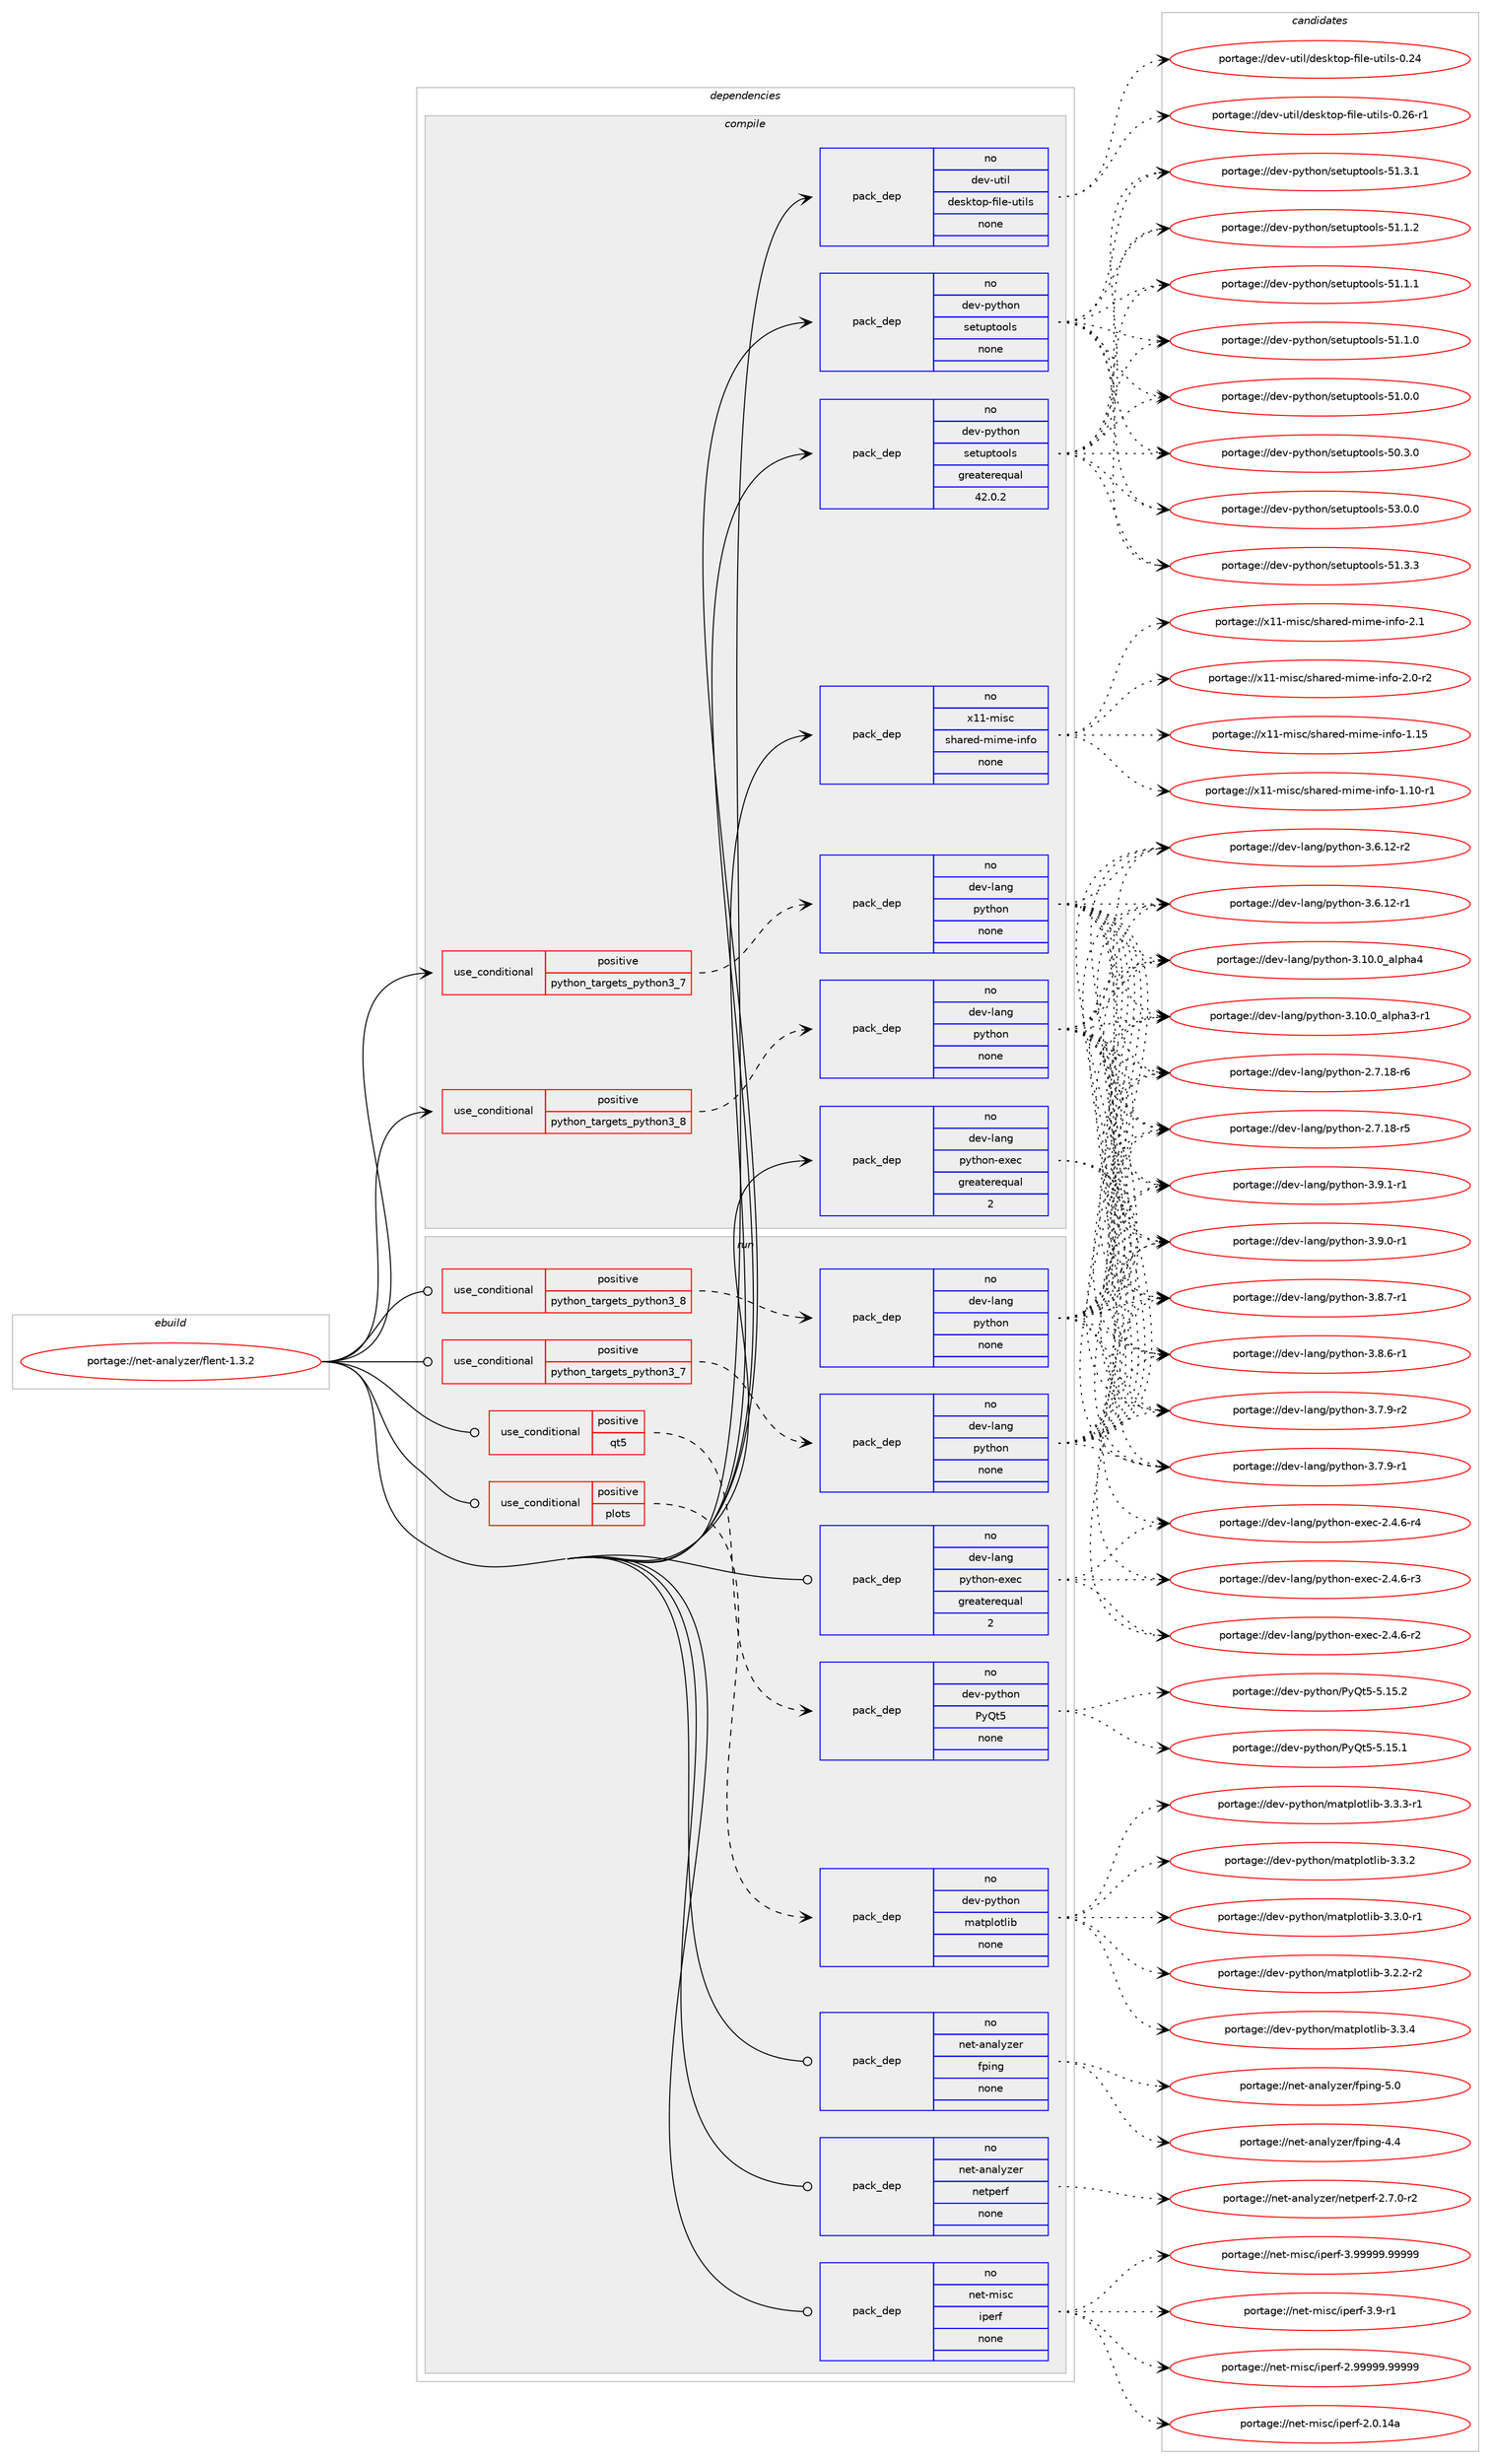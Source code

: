 digraph prolog {

# *************
# Graph options
# *************

newrank=true;
concentrate=true;
compound=true;
graph [rankdir=LR,fontname=Helvetica,fontsize=10,ranksep=1.5];#, ranksep=2.5, nodesep=0.2];
edge  [arrowhead=vee];
node  [fontname=Helvetica,fontsize=10];

# **********
# The ebuild
# **********

subgraph cluster_leftcol {
color=gray;
rank=same;
label=<<i>ebuild</i>>;
id [label="portage://net-analyzer/flent-1.3.2", color=red, width=4, href="../net-analyzer/flent-1.3.2.svg"];
}

# ****************
# The dependencies
# ****************

subgraph cluster_midcol {
color=gray;
label=<<i>dependencies</i>>;
subgraph cluster_compile {
fillcolor="#eeeeee";
style=filled;
label=<<i>compile</i>>;
subgraph cond10091 {
dependency32656 [label=<<TABLE BORDER="0" CELLBORDER="1" CELLSPACING="0" CELLPADDING="4"><TR><TD ROWSPAN="3" CELLPADDING="10">use_conditional</TD></TR><TR><TD>positive</TD></TR><TR><TD>python_targets_python3_7</TD></TR></TABLE>>, shape=none, color=red];
subgraph pack22283 {
dependency32657 [label=<<TABLE BORDER="0" CELLBORDER="1" CELLSPACING="0" CELLPADDING="4" WIDTH="220"><TR><TD ROWSPAN="6" CELLPADDING="30">pack_dep</TD></TR><TR><TD WIDTH="110">no</TD></TR><TR><TD>dev-lang</TD></TR><TR><TD>python</TD></TR><TR><TD>none</TD></TR><TR><TD></TD></TR></TABLE>>, shape=none, color=blue];
}
dependency32656:e -> dependency32657:w [weight=20,style="dashed",arrowhead="vee"];
}
id:e -> dependency32656:w [weight=20,style="solid",arrowhead="vee"];
subgraph cond10092 {
dependency32658 [label=<<TABLE BORDER="0" CELLBORDER="1" CELLSPACING="0" CELLPADDING="4"><TR><TD ROWSPAN="3" CELLPADDING="10">use_conditional</TD></TR><TR><TD>positive</TD></TR><TR><TD>python_targets_python3_8</TD></TR></TABLE>>, shape=none, color=red];
subgraph pack22284 {
dependency32659 [label=<<TABLE BORDER="0" CELLBORDER="1" CELLSPACING="0" CELLPADDING="4" WIDTH="220"><TR><TD ROWSPAN="6" CELLPADDING="30">pack_dep</TD></TR><TR><TD WIDTH="110">no</TD></TR><TR><TD>dev-lang</TD></TR><TR><TD>python</TD></TR><TR><TD>none</TD></TR><TR><TD></TD></TR></TABLE>>, shape=none, color=blue];
}
dependency32658:e -> dependency32659:w [weight=20,style="dashed",arrowhead="vee"];
}
id:e -> dependency32658:w [weight=20,style="solid",arrowhead="vee"];
subgraph pack22285 {
dependency32660 [label=<<TABLE BORDER="0" CELLBORDER="1" CELLSPACING="0" CELLPADDING="4" WIDTH="220"><TR><TD ROWSPAN="6" CELLPADDING="30">pack_dep</TD></TR><TR><TD WIDTH="110">no</TD></TR><TR><TD>dev-lang</TD></TR><TR><TD>python-exec</TD></TR><TR><TD>greaterequal</TD></TR><TR><TD>2</TD></TR></TABLE>>, shape=none, color=blue];
}
id:e -> dependency32660:w [weight=20,style="solid",arrowhead="vee"];
subgraph pack22286 {
dependency32661 [label=<<TABLE BORDER="0" CELLBORDER="1" CELLSPACING="0" CELLPADDING="4" WIDTH="220"><TR><TD ROWSPAN="6" CELLPADDING="30">pack_dep</TD></TR><TR><TD WIDTH="110">no</TD></TR><TR><TD>dev-python</TD></TR><TR><TD>setuptools</TD></TR><TR><TD>greaterequal</TD></TR><TR><TD>42.0.2</TD></TR></TABLE>>, shape=none, color=blue];
}
id:e -> dependency32661:w [weight=20,style="solid",arrowhead="vee"];
subgraph pack22287 {
dependency32662 [label=<<TABLE BORDER="0" CELLBORDER="1" CELLSPACING="0" CELLPADDING="4" WIDTH="220"><TR><TD ROWSPAN="6" CELLPADDING="30">pack_dep</TD></TR><TR><TD WIDTH="110">no</TD></TR><TR><TD>dev-python</TD></TR><TR><TD>setuptools</TD></TR><TR><TD>none</TD></TR><TR><TD></TD></TR></TABLE>>, shape=none, color=blue];
}
id:e -> dependency32662:w [weight=20,style="solid",arrowhead="vee"];
subgraph pack22288 {
dependency32663 [label=<<TABLE BORDER="0" CELLBORDER="1" CELLSPACING="0" CELLPADDING="4" WIDTH="220"><TR><TD ROWSPAN="6" CELLPADDING="30">pack_dep</TD></TR><TR><TD WIDTH="110">no</TD></TR><TR><TD>dev-util</TD></TR><TR><TD>desktop-file-utils</TD></TR><TR><TD>none</TD></TR><TR><TD></TD></TR></TABLE>>, shape=none, color=blue];
}
id:e -> dependency32663:w [weight=20,style="solid",arrowhead="vee"];
subgraph pack22289 {
dependency32664 [label=<<TABLE BORDER="0" CELLBORDER="1" CELLSPACING="0" CELLPADDING="4" WIDTH="220"><TR><TD ROWSPAN="6" CELLPADDING="30">pack_dep</TD></TR><TR><TD WIDTH="110">no</TD></TR><TR><TD>x11-misc</TD></TR><TR><TD>shared-mime-info</TD></TR><TR><TD>none</TD></TR><TR><TD></TD></TR></TABLE>>, shape=none, color=blue];
}
id:e -> dependency32664:w [weight=20,style="solid",arrowhead="vee"];
}
subgraph cluster_compileandrun {
fillcolor="#eeeeee";
style=filled;
label=<<i>compile and run</i>>;
}
subgraph cluster_run {
fillcolor="#eeeeee";
style=filled;
label=<<i>run</i>>;
subgraph cond10093 {
dependency32665 [label=<<TABLE BORDER="0" CELLBORDER="1" CELLSPACING="0" CELLPADDING="4"><TR><TD ROWSPAN="3" CELLPADDING="10">use_conditional</TD></TR><TR><TD>positive</TD></TR><TR><TD>plots</TD></TR></TABLE>>, shape=none, color=red];
subgraph pack22290 {
dependency32666 [label=<<TABLE BORDER="0" CELLBORDER="1" CELLSPACING="0" CELLPADDING="4" WIDTH="220"><TR><TD ROWSPAN="6" CELLPADDING="30">pack_dep</TD></TR><TR><TD WIDTH="110">no</TD></TR><TR><TD>dev-python</TD></TR><TR><TD>matplotlib</TD></TR><TR><TD>none</TD></TR><TR><TD></TD></TR></TABLE>>, shape=none, color=blue];
}
dependency32665:e -> dependency32666:w [weight=20,style="dashed",arrowhead="vee"];
}
id:e -> dependency32665:w [weight=20,style="solid",arrowhead="odot"];
subgraph cond10094 {
dependency32667 [label=<<TABLE BORDER="0" CELLBORDER="1" CELLSPACING="0" CELLPADDING="4"><TR><TD ROWSPAN="3" CELLPADDING="10">use_conditional</TD></TR><TR><TD>positive</TD></TR><TR><TD>python_targets_python3_7</TD></TR></TABLE>>, shape=none, color=red];
subgraph pack22291 {
dependency32668 [label=<<TABLE BORDER="0" CELLBORDER="1" CELLSPACING="0" CELLPADDING="4" WIDTH="220"><TR><TD ROWSPAN="6" CELLPADDING="30">pack_dep</TD></TR><TR><TD WIDTH="110">no</TD></TR><TR><TD>dev-lang</TD></TR><TR><TD>python</TD></TR><TR><TD>none</TD></TR><TR><TD></TD></TR></TABLE>>, shape=none, color=blue];
}
dependency32667:e -> dependency32668:w [weight=20,style="dashed",arrowhead="vee"];
}
id:e -> dependency32667:w [weight=20,style="solid",arrowhead="odot"];
subgraph cond10095 {
dependency32669 [label=<<TABLE BORDER="0" CELLBORDER="1" CELLSPACING="0" CELLPADDING="4"><TR><TD ROWSPAN="3" CELLPADDING="10">use_conditional</TD></TR><TR><TD>positive</TD></TR><TR><TD>python_targets_python3_8</TD></TR></TABLE>>, shape=none, color=red];
subgraph pack22292 {
dependency32670 [label=<<TABLE BORDER="0" CELLBORDER="1" CELLSPACING="0" CELLPADDING="4" WIDTH="220"><TR><TD ROWSPAN="6" CELLPADDING="30">pack_dep</TD></TR><TR><TD WIDTH="110">no</TD></TR><TR><TD>dev-lang</TD></TR><TR><TD>python</TD></TR><TR><TD>none</TD></TR><TR><TD></TD></TR></TABLE>>, shape=none, color=blue];
}
dependency32669:e -> dependency32670:w [weight=20,style="dashed",arrowhead="vee"];
}
id:e -> dependency32669:w [weight=20,style="solid",arrowhead="odot"];
subgraph cond10096 {
dependency32671 [label=<<TABLE BORDER="0" CELLBORDER="1" CELLSPACING="0" CELLPADDING="4"><TR><TD ROWSPAN="3" CELLPADDING="10">use_conditional</TD></TR><TR><TD>positive</TD></TR><TR><TD>qt5</TD></TR></TABLE>>, shape=none, color=red];
subgraph pack22293 {
dependency32672 [label=<<TABLE BORDER="0" CELLBORDER="1" CELLSPACING="0" CELLPADDING="4" WIDTH="220"><TR><TD ROWSPAN="6" CELLPADDING="30">pack_dep</TD></TR><TR><TD WIDTH="110">no</TD></TR><TR><TD>dev-python</TD></TR><TR><TD>PyQt5</TD></TR><TR><TD>none</TD></TR><TR><TD></TD></TR></TABLE>>, shape=none, color=blue];
}
dependency32671:e -> dependency32672:w [weight=20,style="dashed",arrowhead="vee"];
}
id:e -> dependency32671:w [weight=20,style="solid",arrowhead="odot"];
subgraph pack22294 {
dependency32673 [label=<<TABLE BORDER="0" CELLBORDER="1" CELLSPACING="0" CELLPADDING="4" WIDTH="220"><TR><TD ROWSPAN="6" CELLPADDING="30">pack_dep</TD></TR><TR><TD WIDTH="110">no</TD></TR><TR><TD>dev-lang</TD></TR><TR><TD>python-exec</TD></TR><TR><TD>greaterequal</TD></TR><TR><TD>2</TD></TR></TABLE>>, shape=none, color=blue];
}
id:e -> dependency32673:w [weight=20,style="solid",arrowhead="odot"];
subgraph pack22295 {
dependency32674 [label=<<TABLE BORDER="0" CELLBORDER="1" CELLSPACING="0" CELLPADDING="4" WIDTH="220"><TR><TD ROWSPAN="6" CELLPADDING="30">pack_dep</TD></TR><TR><TD WIDTH="110">no</TD></TR><TR><TD>net-analyzer</TD></TR><TR><TD>fping</TD></TR><TR><TD>none</TD></TR><TR><TD></TD></TR></TABLE>>, shape=none, color=blue];
}
id:e -> dependency32674:w [weight=20,style="solid",arrowhead="odot"];
subgraph pack22296 {
dependency32675 [label=<<TABLE BORDER="0" CELLBORDER="1" CELLSPACING="0" CELLPADDING="4" WIDTH="220"><TR><TD ROWSPAN="6" CELLPADDING="30">pack_dep</TD></TR><TR><TD WIDTH="110">no</TD></TR><TR><TD>net-analyzer</TD></TR><TR><TD>netperf</TD></TR><TR><TD>none</TD></TR><TR><TD></TD></TR></TABLE>>, shape=none, color=blue];
}
id:e -> dependency32675:w [weight=20,style="solid",arrowhead="odot"];
subgraph pack22297 {
dependency32676 [label=<<TABLE BORDER="0" CELLBORDER="1" CELLSPACING="0" CELLPADDING="4" WIDTH="220"><TR><TD ROWSPAN="6" CELLPADDING="30">pack_dep</TD></TR><TR><TD WIDTH="110">no</TD></TR><TR><TD>net-misc</TD></TR><TR><TD>iperf</TD></TR><TR><TD>none</TD></TR><TR><TD></TD></TR></TABLE>>, shape=none, color=blue];
}
id:e -> dependency32676:w [weight=20,style="solid",arrowhead="odot"];
}
}

# **************
# The candidates
# **************

subgraph cluster_choices {
rank=same;
color=gray;
label=<<i>candidates</i>>;

subgraph choice22283 {
color=black;
nodesep=1;
choice1001011184510897110103471121211161041111104551465746494511449 [label="portage://dev-lang/python-3.9.1-r1", color=red, width=4,href="../dev-lang/python-3.9.1-r1.svg"];
choice1001011184510897110103471121211161041111104551465746484511449 [label="portage://dev-lang/python-3.9.0-r1", color=red, width=4,href="../dev-lang/python-3.9.0-r1.svg"];
choice1001011184510897110103471121211161041111104551465646554511449 [label="portage://dev-lang/python-3.8.7-r1", color=red, width=4,href="../dev-lang/python-3.8.7-r1.svg"];
choice1001011184510897110103471121211161041111104551465646544511449 [label="portage://dev-lang/python-3.8.6-r1", color=red, width=4,href="../dev-lang/python-3.8.6-r1.svg"];
choice1001011184510897110103471121211161041111104551465546574511450 [label="portage://dev-lang/python-3.7.9-r2", color=red, width=4,href="../dev-lang/python-3.7.9-r2.svg"];
choice1001011184510897110103471121211161041111104551465546574511449 [label="portage://dev-lang/python-3.7.9-r1", color=red, width=4,href="../dev-lang/python-3.7.9-r1.svg"];
choice100101118451089711010347112121116104111110455146544649504511450 [label="portage://dev-lang/python-3.6.12-r2", color=red, width=4,href="../dev-lang/python-3.6.12-r2.svg"];
choice100101118451089711010347112121116104111110455146544649504511449 [label="portage://dev-lang/python-3.6.12-r1", color=red, width=4,href="../dev-lang/python-3.6.12-r1.svg"];
choice1001011184510897110103471121211161041111104551464948464895971081121049752 [label="portage://dev-lang/python-3.10.0_alpha4", color=red, width=4,href="../dev-lang/python-3.10.0_alpha4.svg"];
choice10010111845108971101034711212111610411111045514649484648959710811210497514511449 [label="portage://dev-lang/python-3.10.0_alpha3-r1", color=red, width=4,href="../dev-lang/python-3.10.0_alpha3-r1.svg"];
choice100101118451089711010347112121116104111110455046554649564511454 [label="portage://dev-lang/python-2.7.18-r6", color=red, width=4,href="../dev-lang/python-2.7.18-r6.svg"];
choice100101118451089711010347112121116104111110455046554649564511453 [label="portage://dev-lang/python-2.7.18-r5", color=red, width=4,href="../dev-lang/python-2.7.18-r5.svg"];
dependency32657:e -> choice1001011184510897110103471121211161041111104551465746494511449:w [style=dotted,weight="100"];
dependency32657:e -> choice1001011184510897110103471121211161041111104551465746484511449:w [style=dotted,weight="100"];
dependency32657:e -> choice1001011184510897110103471121211161041111104551465646554511449:w [style=dotted,weight="100"];
dependency32657:e -> choice1001011184510897110103471121211161041111104551465646544511449:w [style=dotted,weight="100"];
dependency32657:e -> choice1001011184510897110103471121211161041111104551465546574511450:w [style=dotted,weight="100"];
dependency32657:e -> choice1001011184510897110103471121211161041111104551465546574511449:w [style=dotted,weight="100"];
dependency32657:e -> choice100101118451089711010347112121116104111110455146544649504511450:w [style=dotted,weight="100"];
dependency32657:e -> choice100101118451089711010347112121116104111110455146544649504511449:w [style=dotted,weight="100"];
dependency32657:e -> choice1001011184510897110103471121211161041111104551464948464895971081121049752:w [style=dotted,weight="100"];
dependency32657:e -> choice10010111845108971101034711212111610411111045514649484648959710811210497514511449:w [style=dotted,weight="100"];
dependency32657:e -> choice100101118451089711010347112121116104111110455046554649564511454:w [style=dotted,weight="100"];
dependency32657:e -> choice100101118451089711010347112121116104111110455046554649564511453:w [style=dotted,weight="100"];
}
subgraph choice22284 {
color=black;
nodesep=1;
choice1001011184510897110103471121211161041111104551465746494511449 [label="portage://dev-lang/python-3.9.1-r1", color=red, width=4,href="../dev-lang/python-3.9.1-r1.svg"];
choice1001011184510897110103471121211161041111104551465746484511449 [label="portage://dev-lang/python-3.9.0-r1", color=red, width=4,href="../dev-lang/python-3.9.0-r1.svg"];
choice1001011184510897110103471121211161041111104551465646554511449 [label="portage://dev-lang/python-3.8.7-r1", color=red, width=4,href="../dev-lang/python-3.8.7-r1.svg"];
choice1001011184510897110103471121211161041111104551465646544511449 [label="portage://dev-lang/python-3.8.6-r1", color=red, width=4,href="../dev-lang/python-3.8.6-r1.svg"];
choice1001011184510897110103471121211161041111104551465546574511450 [label="portage://dev-lang/python-3.7.9-r2", color=red, width=4,href="../dev-lang/python-3.7.9-r2.svg"];
choice1001011184510897110103471121211161041111104551465546574511449 [label="portage://dev-lang/python-3.7.9-r1", color=red, width=4,href="../dev-lang/python-3.7.9-r1.svg"];
choice100101118451089711010347112121116104111110455146544649504511450 [label="portage://dev-lang/python-3.6.12-r2", color=red, width=4,href="../dev-lang/python-3.6.12-r2.svg"];
choice100101118451089711010347112121116104111110455146544649504511449 [label="portage://dev-lang/python-3.6.12-r1", color=red, width=4,href="../dev-lang/python-3.6.12-r1.svg"];
choice1001011184510897110103471121211161041111104551464948464895971081121049752 [label="portage://dev-lang/python-3.10.0_alpha4", color=red, width=4,href="../dev-lang/python-3.10.0_alpha4.svg"];
choice10010111845108971101034711212111610411111045514649484648959710811210497514511449 [label="portage://dev-lang/python-3.10.0_alpha3-r1", color=red, width=4,href="../dev-lang/python-3.10.0_alpha3-r1.svg"];
choice100101118451089711010347112121116104111110455046554649564511454 [label="portage://dev-lang/python-2.7.18-r6", color=red, width=4,href="../dev-lang/python-2.7.18-r6.svg"];
choice100101118451089711010347112121116104111110455046554649564511453 [label="portage://dev-lang/python-2.7.18-r5", color=red, width=4,href="../dev-lang/python-2.7.18-r5.svg"];
dependency32659:e -> choice1001011184510897110103471121211161041111104551465746494511449:w [style=dotted,weight="100"];
dependency32659:e -> choice1001011184510897110103471121211161041111104551465746484511449:w [style=dotted,weight="100"];
dependency32659:e -> choice1001011184510897110103471121211161041111104551465646554511449:w [style=dotted,weight="100"];
dependency32659:e -> choice1001011184510897110103471121211161041111104551465646544511449:w [style=dotted,weight="100"];
dependency32659:e -> choice1001011184510897110103471121211161041111104551465546574511450:w [style=dotted,weight="100"];
dependency32659:e -> choice1001011184510897110103471121211161041111104551465546574511449:w [style=dotted,weight="100"];
dependency32659:e -> choice100101118451089711010347112121116104111110455146544649504511450:w [style=dotted,weight="100"];
dependency32659:e -> choice100101118451089711010347112121116104111110455146544649504511449:w [style=dotted,weight="100"];
dependency32659:e -> choice1001011184510897110103471121211161041111104551464948464895971081121049752:w [style=dotted,weight="100"];
dependency32659:e -> choice10010111845108971101034711212111610411111045514649484648959710811210497514511449:w [style=dotted,weight="100"];
dependency32659:e -> choice100101118451089711010347112121116104111110455046554649564511454:w [style=dotted,weight="100"];
dependency32659:e -> choice100101118451089711010347112121116104111110455046554649564511453:w [style=dotted,weight="100"];
}
subgraph choice22285 {
color=black;
nodesep=1;
choice10010111845108971101034711212111610411111045101120101994550465246544511452 [label="portage://dev-lang/python-exec-2.4.6-r4", color=red, width=4,href="../dev-lang/python-exec-2.4.6-r4.svg"];
choice10010111845108971101034711212111610411111045101120101994550465246544511451 [label="portage://dev-lang/python-exec-2.4.6-r3", color=red, width=4,href="../dev-lang/python-exec-2.4.6-r3.svg"];
choice10010111845108971101034711212111610411111045101120101994550465246544511450 [label="portage://dev-lang/python-exec-2.4.6-r2", color=red, width=4,href="../dev-lang/python-exec-2.4.6-r2.svg"];
dependency32660:e -> choice10010111845108971101034711212111610411111045101120101994550465246544511452:w [style=dotted,weight="100"];
dependency32660:e -> choice10010111845108971101034711212111610411111045101120101994550465246544511451:w [style=dotted,weight="100"];
dependency32660:e -> choice10010111845108971101034711212111610411111045101120101994550465246544511450:w [style=dotted,weight="100"];
}
subgraph choice22286 {
color=black;
nodesep=1;
choice100101118451121211161041111104711510111611711211611111110811545535146484648 [label="portage://dev-python/setuptools-53.0.0", color=red, width=4,href="../dev-python/setuptools-53.0.0.svg"];
choice100101118451121211161041111104711510111611711211611111110811545534946514651 [label="portage://dev-python/setuptools-51.3.3", color=red, width=4,href="../dev-python/setuptools-51.3.3.svg"];
choice100101118451121211161041111104711510111611711211611111110811545534946514649 [label="portage://dev-python/setuptools-51.3.1", color=red, width=4,href="../dev-python/setuptools-51.3.1.svg"];
choice100101118451121211161041111104711510111611711211611111110811545534946494650 [label="portage://dev-python/setuptools-51.1.2", color=red, width=4,href="../dev-python/setuptools-51.1.2.svg"];
choice100101118451121211161041111104711510111611711211611111110811545534946494649 [label="portage://dev-python/setuptools-51.1.1", color=red, width=4,href="../dev-python/setuptools-51.1.1.svg"];
choice100101118451121211161041111104711510111611711211611111110811545534946494648 [label="portage://dev-python/setuptools-51.1.0", color=red, width=4,href="../dev-python/setuptools-51.1.0.svg"];
choice100101118451121211161041111104711510111611711211611111110811545534946484648 [label="portage://dev-python/setuptools-51.0.0", color=red, width=4,href="../dev-python/setuptools-51.0.0.svg"];
choice100101118451121211161041111104711510111611711211611111110811545534846514648 [label="portage://dev-python/setuptools-50.3.0", color=red, width=4,href="../dev-python/setuptools-50.3.0.svg"];
dependency32661:e -> choice100101118451121211161041111104711510111611711211611111110811545535146484648:w [style=dotted,weight="100"];
dependency32661:e -> choice100101118451121211161041111104711510111611711211611111110811545534946514651:w [style=dotted,weight="100"];
dependency32661:e -> choice100101118451121211161041111104711510111611711211611111110811545534946514649:w [style=dotted,weight="100"];
dependency32661:e -> choice100101118451121211161041111104711510111611711211611111110811545534946494650:w [style=dotted,weight="100"];
dependency32661:e -> choice100101118451121211161041111104711510111611711211611111110811545534946494649:w [style=dotted,weight="100"];
dependency32661:e -> choice100101118451121211161041111104711510111611711211611111110811545534946494648:w [style=dotted,weight="100"];
dependency32661:e -> choice100101118451121211161041111104711510111611711211611111110811545534946484648:w [style=dotted,weight="100"];
dependency32661:e -> choice100101118451121211161041111104711510111611711211611111110811545534846514648:w [style=dotted,weight="100"];
}
subgraph choice22287 {
color=black;
nodesep=1;
choice100101118451121211161041111104711510111611711211611111110811545535146484648 [label="portage://dev-python/setuptools-53.0.0", color=red, width=4,href="../dev-python/setuptools-53.0.0.svg"];
choice100101118451121211161041111104711510111611711211611111110811545534946514651 [label="portage://dev-python/setuptools-51.3.3", color=red, width=4,href="../dev-python/setuptools-51.3.3.svg"];
choice100101118451121211161041111104711510111611711211611111110811545534946514649 [label="portage://dev-python/setuptools-51.3.1", color=red, width=4,href="../dev-python/setuptools-51.3.1.svg"];
choice100101118451121211161041111104711510111611711211611111110811545534946494650 [label="portage://dev-python/setuptools-51.1.2", color=red, width=4,href="../dev-python/setuptools-51.1.2.svg"];
choice100101118451121211161041111104711510111611711211611111110811545534946494649 [label="portage://dev-python/setuptools-51.1.1", color=red, width=4,href="../dev-python/setuptools-51.1.1.svg"];
choice100101118451121211161041111104711510111611711211611111110811545534946494648 [label="portage://dev-python/setuptools-51.1.0", color=red, width=4,href="../dev-python/setuptools-51.1.0.svg"];
choice100101118451121211161041111104711510111611711211611111110811545534946484648 [label="portage://dev-python/setuptools-51.0.0", color=red, width=4,href="../dev-python/setuptools-51.0.0.svg"];
choice100101118451121211161041111104711510111611711211611111110811545534846514648 [label="portage://dev-python/setuptools-50.3.0", color=red, width=4,href="../dev-python/setuptools-50.3.0.svg"];
dependency32662:e -> choice100101118451121211161041111104711510111611711211611111110811545535146484648:w [style=dotted,weight="100"];
dependency32662:e -> choice100101118451121211161041111104711510111611711211611111110811545534946514651:w [style=dotted,weight="100"];
dependency32662:e -> choice100101118451121211161041111104711510111611711211611111110811545534946514649:w [style=dotted,weight="100"];
dependency32662:e -> choice100101118451121211161041111104711510111611711211611111110811545534946494650:w [style=dotted,weight="100"];
dependency32662:e -> choice100101118451121211161041111104711510111611711211611111110811545534946494649:w [style=dotted,weight="100"];
dependency32662:e -> choice100101118451121211161041111104711510111611711211611111110811545534946494648:w [style=dotted,weight="100"];
dependency32662:e -> choice100101118451121211161041111104711510111611711211611111110811545534946484648:w [style=dotted,weight="100"];
dependency32662:e -> choice100101118451121211161041111104711510111611711211611111110811545534846514648:w [style=dotted,weight="100"];
}
subgraph choice22288 {
color=black;
nodesep=1;
choice1001011184511711610510847100101115107116111112451021051081014511711610510811545484650544511449 [label="portage://dev-util/desktop-file-utils-0.26-r1", color=red, width=4,href="../dev-util/desktop-file-utils-0.26-r1.svg"];
choice100101118451171161051084710010111510711611111245102105108101451171161051081154548465052 [label="portage://dev-util/desktop-file-utils-0.24", color=red, width=4,href="../dev-util/desktop-file-utils-0.24.svg"];
dependency32663:e -> choice1001011184511711610510847100101115107116111112451021051081014511711610510811545484650544511449:w [style=dotted,weight="100"];
dependency32663:e -> choice100101118451171161051084710010111510711611111245102105108101451171161051081154548465052:w [style=dotted,weight="100"];
}
subgraph choice22289 {
color=black;
nodesep=1;
choice120494945109105115994711510497114101100451091051091014510511010211145504649 [label="portage://x11-misc/shared-mime-info-2.1", color=red, width=4,href="../x11-misc/shared-mime-info-2.1.svg"];
choice1204949451091051159947115104971141011004510910510910145105110102111455046484511450 [label="portage://x11-misc/shared-mime-info-2.0-r2", color=red, width=4,href="../x11-misc/shared-mime-info-2.0-r2.svg"];
choice12049494510910511599471151049711410110045109105109101451051101021114549464953 [label="portage://x11-misc/shared-mime-info-1.15", color=red, width=4,href="../x11-misc/shared-mime-info-1.15.svg"];
choice120494945109105115994711510497114101100451091051091014510511010211145494649484511449 [label="portage://x11-misc/shared-mime-info-1.10-r1", color=red, width=4,href="../x11-misc/shared-mime-info-1.10-r1.svg"];
dependency32664:e -> choice120494945109105115994711510497114101100451091051091014510511010211145504649:w [style=dotted,weight="100"];
dependency32664:e -> choice1204949451091051159947115104971141011004510910510910145105110102111455046484511450:w [style=dotted,weight="100"];
dependency32664:e -> choice12049494510910511599471151049711410110045109105109101451051101021114549464953:w [style=dotted,weight="100"];
dependency32664:e -> choice120494945109105115994711510497114101100451091051091014510511010211145494649484511449:w [style=dotted,weight="100"];
}
subgraph choice22290 {
color=black;
nodesep=1;
choice10010111845112121116104111110471099711611210811111610810598455146514652 [label="portage://dev-python/matplotlib-3.3.4", color=red, width=4,href="../dev-python/matplotlib-3.3.4.svg"];
choice100101118451121211161041111104710997116112108111116108105984551465146514511449 [label="portage://dev-python/matplotlib-3.3.3-r1", color=red, width=4,href="../dev-python/matplotlib-3.3.3-r1.svg"];
choice10010111845112121116104111110471099711611210811111610810598455146514650 [label="portage://dev-python/matplotlib-3.3.2", color=red, width=4,href="../dev-python/matplotlib-3.3.2.svg"];
choice100101118451121211161041111104710997116112108111116108105984551465146484511449 [label="portage://dev-python/matplotlib-3.3.0-r1", color=red, width=4,href="../dev-python/matplotlib-3.3.0-r1.svg"];
choice100101118451121211161041111104710997116112108111116108105984551465046504511450 [label="portage://dev-python/matplotlib-3.2.2-r2", color=red, width=4,href="../dev-python/matplotlib-3.2.2-r2.svg"];
dependency32666:e -> choice10010111845112121116104111110471099711611210811111610810598455146514652:w [style=dotted,weight="100"];
dependency32666:e -> choice100101118451121211161041111104710997116112108111116108105984551465146514511449:w [style=dotted,weight="100"];
dependency32666:e -> choice10010111845112121116104111110471099711611210811111610810598455146514650:w [style=dotted,weight="100"];
dependency32666:e -> choice100101118451121211161041111104710997116112108111116108105984551465146484511449:w [style=dotted,weight="100"];
dependency32666:e -> choice100101118451121211161041111104710997116112108111116108105984551465046504511450:w [style=dotted,weight="100"];
}
subgraph choice22291 {
color=black;
nodesep=1;
choice1001011184510897110103471121211161041111104551465746494511449 [label="portage://dev-lang/python-3.9.1-r1", color=red, width=4,href="../dev-lang/python-3.9.1-r1.svg"];
choice1001011184510897110103471121211161041111104551465746484511449 [label="portage://dev-lang/python-3.9.0-r1", color=red, width=4,href="../dev-lang/python-3.9.0-r1.svg"];
choice1001011184510897110103471121211161041111104551465646554511449 [label="portage://dev-lang/python-3.8.7-r1", color=red, width=4,href="../dev-lang/python-3.8.7-r1.svg"];
choice1001011184510897110103471121211161041111104551465646544511449 [label="portage://dev-lang/python-3.8.6-r1", color=red, width=4,href="../dev-lang/python-3.8.6-r1.svg"];
choice1001011184510897110103471121211161041111104551465546574511450 [label="portage://dev-lang/python-3.7.9-r2", color=red, width=4,href="../dev-lang/python-3.7.9-r2.svg"];
choice1001011184510897110103471121211161041111104551465546574511449 [label="portage://dev-lang/python-3.7.9-r1", color=red, width=4,href="../dev-lang/python-3.7.9-r1.svg"];
choice100101118451089711010347112121116104111110455146544649504511450 [label="portage://dev-lang/python-3.6.12-r2", color=red, width=4,href="../dev-lang/python-3.6.12-r2.svg"];
choice100101118451089711010347112121116104111110455146544649504511449 [label="portage://dev-lang/python-3.6.12-r1", color=red, width=4,href="../dev-lang/python-3.6.12-r1.svg"];
choice1001011184510897110103471121211161041111104551464948464895971081121049752 [label="portage://dev-lang/python-3.10.0_alpha4", color=red, width=4,href="../dev-lang/python-3.10.0_alpha4.svg"];
choice10010111845108971101034711212111610411111045514649484648959710811210497514511449 [label="portage://dev-lang/python-3.10.0_alpha3-r1", color=red, width=4,href="../dev-lang/python-3.10.0_alpha3-r1.svg"];
choice100101118451089711010347112121116104111110455046554649564511454 [label="portage://dev-lang/python-2.7.18-r6", color=red, width=4,href="../dev-lang/python-2.7.18-r6.svg"];
choice100101118451089711010347112121116104111110455046554649564511453 [label="portage://dev-lang/python-2.7.18-r5", color=red, width=4,href="../dev-lang/python-2.7.18-r5.svg"];
dependency32668:e -> choice1001011184510897110103471121211161041111104551465746494511449:w [style=dotted,weight="100"];
dependency32668:e -> choice1001011184510897110103471121211161041111104551465746484511449:w [style=dotted,weight="100"];
dependency32668:e -> choice1001011184510897110103471121211161041111104551465646554511449:w [style=dotted,weight="100"];
dependency32668:e -> choice1001011184510897110103471121211161041111104551465646544511449:w [style=dotted,weight="100"];
dependency32668:e -> choice1001011184510897110103471121211161041111104551465546574511450:w [style=dotted,weight="100"];
dependency32668:e -> choice1001011184510897110103471121211161041111104551465546574511449:w [style=dotted,weight="100"];
dependency32668:e -> choice100101118451089711010347112121116104111110455146544649504511450:w [style=dotted,weight="100"];
dependency32668:e -> choice100101118451089711010347112121116104111110455146544649504511449:w [style=dotted,weight="100"];
dependency32668:e -> choice1001011184510897110103471121211161041111104551464948464895971081121049752:w [style=dotted,weight="100"];
dependency32668:e -> choice10010111845108971101034711212111610411111045514649484648959710811210497514511449:w [style=dotted,weight="100"];
dependency32668:e -> choice100101118451089711010347112121116104111110455046554649564511454:w [style=dotted,weight="100"];
dependency32668:e -> choice100101118451089711010347112121116104111110455046554649564511453:w [style=dotted,weight="100"];
}
subgraph choice22292 {
color=black;
nodesep=1;
choice1001011184510897110103471121211161041111104551465746494511449 [label="portage://dev-lang/python-3.9.1-r1", color=red, width=4,href="../dev-lang/python-3.9.1-r1.svg"];
choice1001011184510897110103471121211161041111104551465746484511449 [label="portage://dev-lang/python-3.9.0-r1", color=red, width=4,href="../dev-lang/python-3.9.0-r1.svg"];
choice1001011184510897110103471121211161041111104551465646554511449 [label="portage://dev-lang/python-3.8.7-r1", color=red, width=4,href="../dev-lang/python-3.8.7-r1.svg"];
choice1001011184510897110103471121211161041111104551465646544511449 [label="portage://dev-lang/python-3.8.6-r1", color=red, width=4,href="../dev-lang/python-3.8.6-r1.svg"];
choice1001011184510897110103471121211161041111104551465546574511450 [label="portage://dev-lang/python-3.7.9-r2", color=red, width=4,href="../dev-lang/python-3.7.9-r2.svg"];
choice1001011184510897110103471121211161041111104551465546574511449 [label="portage://dev-lang/python-3.7.9-r1", color=red, width=4,href="../dev-lang/python-3.7.9-r1.svg"];
choice100101118451089711010347112121116104111110455146544649504511450 [label="portage://dev-lang/python-3.6.12-r2", color=red, width=4,href="../dev-lang/python-3.6.12-r2.svg"];
choice100101118451089711010347112121116104111110455146544649504511449 [label="portage://dev-lang/python-3.6.12-r1", color=red, width=4,href="../dev-lang/python-3.6.12-r1.svg"];
choice1001011184510897110103471121211161041111104551464948464895971081121049752 [label="portage://dev-lang/python-3.10.0_alpha4", color=red, width=4,href="../dev-lang/python-3.10.0_alpha4.svg"];
choice10010111845108971101034711212111610411111045514649484648959710811210497514511449 [label="portage://dev-lang/python-3.10.0_alpha3-r1", color=red, width=4,href="../dev-lang/python-3.10.0_alpha3-r1.svg"];
choice100101118451089711010347112121116104111110455046554649564511454 [label="portage://dev-lang/python-2.7.18-r6", color=red, width=4,href="../dev-lang/python-2.7.18-r6.svg"];
choice100101118451089711010347112121116104111110455046554649564511453 [label="portage://dev-lang/python-2.7.18-r5", color=red, width=4,href="../dev-lang/python-2.7.18-r5.svg"];
dependency32670:e -> choice1001011184510897110103471121211161041111104551465746494511449:w [style=dotted,weight="100"];
dependency32670:e -> choice1001011184510897110103471121211161041111104551465746484511449:w [style=dotted,weight="100"];
dependency32670:e -> choice1001011184510897110103471121211161041111104551465646554511449:w [style=dotted,weight="100"];
dependency32670:e -> choice1001011184510897110103471121211161041111104551465646544511449:w [style=dotted,weight="100"];
dependency32670:e -> choice1001011184510897110103471121211161041111104551465546574511450:w [style=dotted,weight="100"];
dependency32670:e -> choice1001011184510897110103471121211161041111104551465546574511449:w [style=dotted,weight="100"];
dependency32670:e -> choice100101118451089711010347112121116104111110455146544649504511450:w [style=dotted,weight="100"];
dependency32670:e -> choice100101118451089711010347112121116104111110455146544649504511449:w [style=dotted,weight="100"];
dependency32670:e -> choice1001011184510897110103471121211161041111104551464948464895971081121049752:w [style=dotted,weight="100"];
dependency32670:e -> choice10010111845108971101034711212111610411111045514649484648959710811210497514511449:w [style=dotted,weight="100"];
dependency32670:e -> choice100101118451089711010347112121116104111110455046554649564511454:w [style=dotted,weight="100"];
dependency32670:e -> choice100101118451089711010347112121116104111110455046554649564511453:w [style=dotted,weight="100"];
}
subgraph choice22293 {
color=black;
nodesep=1;
choice100101118451121211161041111104780121811165345534649534650 [label="portage://dev-python/PyQt5-5.15.2", color=red, width=4,href="../dev-python/PyQt5-5.15.2.svg"];
choice100101118451121211161041111104780121811165345534649534649 [label="portage://dev-python/PyQt5-5.15.1", color=red, width=4,href="../dev-python/PyQt5-5.15.1.svg"];
dependency32672:e -> choice100101118451121211161041111104780121811165345534649534650:w [style=dotted,weight="100"];
dependency32672:e -> choice100101118451121211161041111104780121811165345534649534649:w [style=dotted,weight="100"];
}
subgraph choice22294 {
color=black;
nodesep=1;
choice10010111845108971101034711212111610411111045101120101994550465246544511452 [label="portage://dev-lang/python-exec-2.4.6-r4", color=red, width=4,href="../dev-lang/python-exec-2.4.6-r4.svg"];
choice10010111845108971101034711212111610411111045101120101994550465246544511451 [label="portage://dev-lang/python-exec-2.4.6-r3", color=red, width=4,href="../dev-lang/python-exec-2.4.6-r3.svg"];
choice10010111845108971101034711212111610411111045101120101994550465246544511450 [label="portage://dev-lang/python-exec-2.4.6-r2", color=red, width=4,href="../dev-lang/python-exec-2.4.6-r2.svg"];
dependency32673:e -> choice10010111845108971101034711212111610411111045101120101994550465246544511452:w [style=dotted,weight="100"];
dependency32673:e -> choice10010111845108971101034711212111610411111045101120101994550465246544511451:w [style=dotted,weight="100"];
dependency32673:e -> choice10010111845108971101034711212111610411111045101120101994550465246544511450:w [style=dotted,weight="100"];
}
subgraph choice22295 {
color=black;
nodesep=1;
choice1101011164597110971081211221011144710211210511010345534648 [label="portage://net-analyzer/fping-5.0", color=red, width=4,href="../net-analyzer/fping-5.0.svg"];
choice1101011164597110971081211221011144710211210511010345524652 [label="portage://net-analyzer/fping-4.4", color=red, width=4,href="../net-analyzer/fping-4.4.svg"];
dependency32674:e -> choice1101011164597110971081211221011144710211210511010345534648:w [style=dotted,weight="100"];
dependency32674:e -> choice1101011164597110971081211221011144710211210511010345524652:w [style=dotted,weight="100"];
}
subgraph choice22296 {
color=black;
nodesep=1;
choice110101116459711097108121122101114471101011161121011141024550465546484511450 [label="portage://net-analyzer/netperf-2.7.0-r2", color=red, width=4,href="../net-analyzer/netperf-2.7.0-r2.svg"];
dependency32675:e -> choice110101116459711097108121122101114471101011161121011141024550465546484511450:w [style=dotted,weight="100"];
}
subgraph choice22297 {
color=black;
nodesep=1;
choice1101011164510910511599471051121011141024551465757575757465757575757 [label="portage://net-misc/iperf-3.99999.99999", color=red, width=4,href="../net-misc/iperf-3.99999.99999.svg"];
choice110101116451091051159947105112101114102455146574511449 [label="portage://net-misc/iperf-3.9-r1", color=red, width=4,href="../net-misc/iperf-3.9-r1.svg"];
choice1101011164510910511599471051121011141024550465757575757465757575757 [label="portage://net-misc/iperf-2.99999.99999", color=red, width=4,href="../net-misc/iperf-2.99999.99999.svg"];
choice1101011164510910511599471051121011141024550464846495297 [label="portage://net-misc/iperf-2.0.14a", color=red, width=4,href="../net-misc/iperf-2.0.14a.svg"];
dependency32676:e -> choice1101011164510910511599471051121011141024551465757575757465757575757:w [style=dotted,weight="100"];
dependency32676:e -> choice110101116451091051159947105112101114102455146574511449:w [style=dotted,weight="100"];
dependency32676:e -> choice1101011164510910511599471051121011141024550465757575757465757575757:w [style=dotted,weight="100"];
dependency32676:e -> choice1101011164510910511599471051121011141024550464846495297:w [style=dotted,weight="100"];
}
}

}
